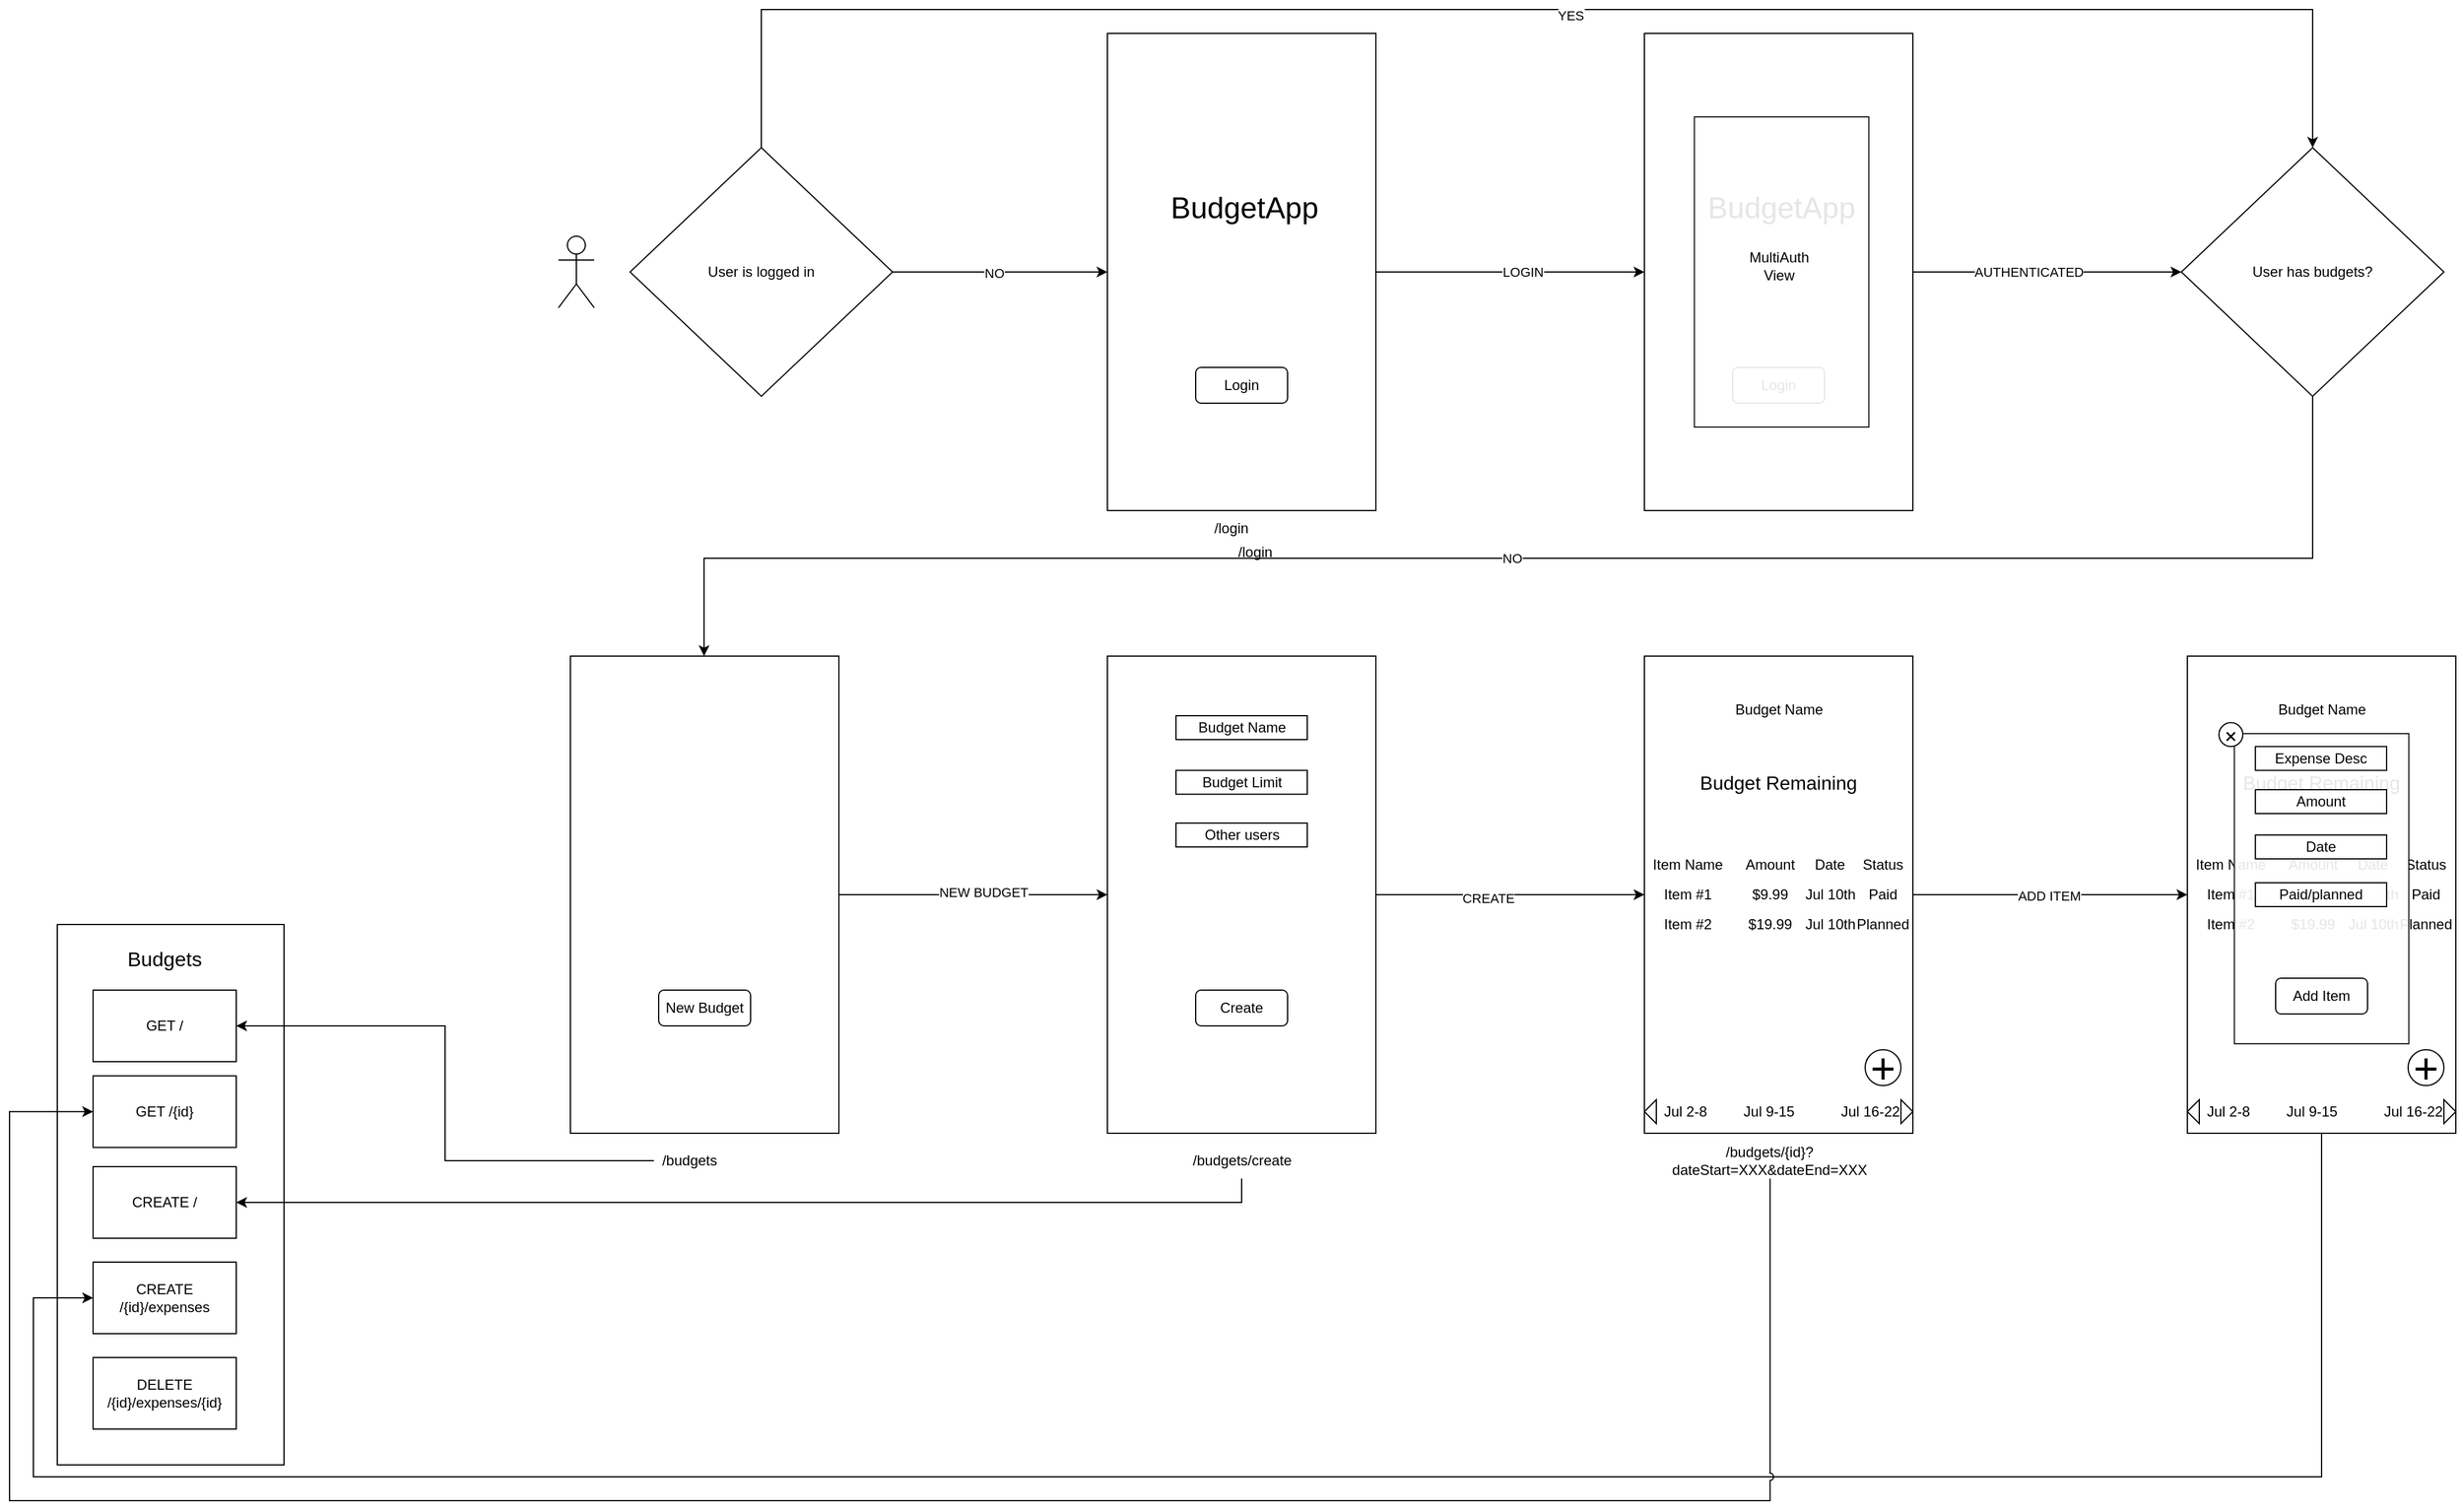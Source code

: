 <mxfile version="21.6.1" type="device">
  <diagram name="Page-1" id="-Z59i9e-ztrjzldZUQW7">
    <mxGraphModel dx="4293" dy="1405" grid="1" gridSize="10" guides="1" tooltips="1" connect="1" arrows="1" fold="1" page="1" pageScale="1" pageWidth="850" pageHeight="1100" math="0" shadow="0">
      <root>
        <mxCell id="0" />
        <mxCell id="1" parent="0" />
        <mxCell id="Y3tp3v6GFVHPs5iGzus--156" value="" style="rounded=0;whiteSpace=wrap;html=1;" vertex="1" parent="1">
          <mxGeometry x="-830" y="827" width="190" height="453" as="geometry" />
        </mxCell>
        <mxCell id="Y3tp3v6GFVHPs5iGzus--10" style="edgeStyle=orthogonalEdgeStyle;rounded=0;orthogonalLoop=1;jettySize=auto;html=1;entryX=0;entryY=0.5;entryDx=0;entryDy=0;" edge="1" parent="1" source="Y3tp3v6GFVHPs5iGzus--2" target="Y3tp3v6GFVHPs5iGzus--7">
          <mxGeometry relative="1" as="geometry" />
        </mxCell>
        <mxCell id="Y3tp3v6GFVHPs5iGzus--138" value="LOGIN" style="edgeLabel;html=1;align=center;verticalAlign=middle;resizable=0;points=[];" vertex="1" connectable="0" parent="Y3tp3v6GFVHPs5iGzus--10">
          <mxGeometry x="0.088" relative="1" as="geometry">
            <mxPoint as="offset" />
          </mxGeometry>
        </mxCell>
        <mxCell id="Y3tp3v6GFVHPs5iGzus--2" value="" style="whiteSpace=wrap;html=1;aspect=fixed;" vertex="1" parent="1">
          <mxGeometry x="50" y="80" width="225" height="400" as="geometry" />
        </mxCell>
        <mxCell id="Y3tp3v6GFVHPs5iGzus--3" value="Login" style="rounded=1;whiteSpace=wrap;html=1;" vertex="1" parent="1">
          <mxGeometry x="124" y="360" width="77" height="30" as="geometry" />
        </mxCell>
        <mxCell id="Y3tp3v6GFVHPs5iGzus--4" value="BudgetApp" style="text;html=1;strokeColor=none;fillColor=none;align=center;verticalAlign=middle;whiteSpace=wrap;rounded=0;fontSize=25;" vertex="1" parent="1">
          <mxGeometry x="100" y="190" width="130" height="70" as="geometry" />
        </mxCell>
        <mxCell id="Y3tp3v6GFVHPs5iGzus--15" style="edgeStyle=orthogonalEdgeStyle;rounded=0;orthogonalLoop=1;jettySize=auto;html=1;" edge="1" parent="1" source="Y3tp3v6GFVHPs5iGzus--24" target="Y3tp3v6GFVHPs5iGzus--14">
          <mxGeometry relative="1" as="geometry">
            <Array as="points">
              <mxPoint x="1060" y="520" />
              <mxPoint x="-288" y="520" />
            </Array>
          </mxGeometry>
        </mxCell>
        <mxCell id="Y3tp3v6GFVHPs5iGzus--140" value="NO" style="edgeLabel;html=1;align=center;verticalAlign=middle;resizable=0;points=[];" vertex="1" connectable="0" parent="Y3tp3v6GFVHPs5iGzus--15">
          <mxGeometry x="0.031" relative="1" as="geometry">
            <mxPoint as="offset" />
          </mxGeometry>
        </mxCell>
        <mxCell id="Y3tp3v6GFVHPs5iGzus--7" value="" style="whiteSpace=wrap;html=1;aspect=fixed;" vertex="1" parent="1">
          <mxGeometry x="500" y="80" width="225" height="400" as="geometry" />
        </mxCell>
        <mxCell id="Y3tp3v6GFVHPs5iGzus--8" value="Login" style="rounded=1;whiteSpace=wrap;html=1;" vertex="1" parent="1">
          <mxGeometry x="574" y="360" width="77" height="30" as="geometry" />
        </mxCell>
        <mxCell id="Y3tp3v6GFVHPs5iGzus--9" value="BudgetApp" style="text;html=1;strokeColor=none;fillColor=none;align=center;verticalAlign=middle;whiteSpace=wrap;rounded=0;fontSize=25;" vertex="1" parent="1">
          <mxGeometry x="550" y="190" width="130" height="70" as="geometry" />
        </mxCell>
        <mxCell id="Y3tp3v6GFVHPs5iGzus--11" value="" style="whiteSpace=wrap;html=1;aspect=fixed;labelBackgroundColor=#FFFFFF;opacity=90;" vertex="1" parent="1">
          <mxGeometry x="541.88" y="150" width="146.25" height="260" as="geometry" />
        </mxCell>
        <mxCell id="Y3tp3v6GFVHPs5iGzus--12" value="MultiAuth View" style="text;html=1;strokeColor=none;fillColor=none;align=center;verticalAlign=middle;whiteSpace=wrap;rounded=0;" vertex="1" parent="1">
          <mxGeometry x="582.5" y="260" width="60" height="30" as="geometry" />
        </mxCell>
        <mxCell id="Y3tp3v6GFVHPs5iGzus--19" style="edgeStyle=orthogonalEdgeStyle;rounded=0;orthogonalLoop=1;jettySize=auto;html=1;entryX=0;entryY=0.5;entryDx=0;entryDy=0;" edge="1" parent="1" source="Y3tp3v6GFVHPs5iGzus--18" target="Y3tp3v6GFVHPs5iGzus--2">
          <mxGeometry relative="1" as="geometry" />
        </mxCell>
        <mxCell id="Y3tp3v6GFVHPs5iGzus--20" value="NO" style="edgeLabel;html=1;align=center;verticalAlign=middle;resizable=0;points=[];" vertex="1" connectable="0" parent="Y3tp3v6GFVHPs5iGzus--19">
          <mxGeometry x="-0.053" y="-1" relative="1" as="geometry">
            <mxPoint as="offset" />
          </mxGeometry>
        </mxCell>
        <mxCell id="Y3tp3v6GFVHPs5iGzus--22" style="edgeStyle=orthogonalEdgeStyle;rounded=0;orthogonalLoop=1;jettySize=auto;html=1;entryX=0.5;entryY=0;entryDx=0;entryDy=0;exitX=0.5;exitY=0;exitDx=0;exitDy=0;" edge="1" parent="1" source="Y3tp3v6GFVHPs5iGzus--18" target="Y3tp3v6GFVHPs5iGzus--24">
          <mxGeometry relative="1" as="geometry">
            <mxPoint x="-235" y="-80" as="targetPoint" />
            <Array as="points">
              <mxPoint x="-240" y="60" />
              <mxPoint x="1060" y="60" />
            </Array>
          </mxGeometry>
        </mxCell>
        <mxCell id="Y3tp3v6GFVHPs5iGzus--23" value="YES" style="edgeLabel;html=1;align=center;verticalAlign=middle;resizable=0;points=[];" vertex="1" connectable="0" parent="Y3tp3v6GFVHPs5iGzus--22">
          <mxGeometry x="0.036" y="-5" relative="1" as="geometry">
            <mxPoint as="offset" />
          </mxGeometry>
        </mxCell>
        <mxCell id="Y3tp3v6GFVHPs5iGzus--18" value="User is logged in" style="rhombus;whiteSpace=wrap;html=1;" vertex="1" parent="1">
          <mxGeometry x="-350" y="175.79" width="220" height="208.42" as="geometry" />
        </mxCell>
        <mxCell id="Y3tp3v6GFVHPs5iGzus--124" style="edgeStyle=orthogonalEdgeStyle;rounded=0;orthogonalLoop=1;jettySize=auto;html=1;entryX=0;entryY=0.5;entryDx=0;entryDy=0;" edge="1" parent="1" source="Y3tp3v6GFVHPs5iGzus--25" target="Y3tp3v6GFVHPs5iGzus--101">
          <mxGeometry relative="1" as="geometry" />
        </mxCell>
        <mxCell id="Y3tp3v6GFVHPs5iGzus--137" value="ADD ITEM" style="edgeLabel;html=1;align=center;verticalAlign=middle;resizable=0;points=[];" vertex="1" connectable="0" parent="Y3tp3v6GFVHPs5iGzus--124">
          <mxGeometry x="-0.015" y="-1" relative="1" as="geometry">
            <mxPoint as="offset" />
          </mxGeometry>
        </mxCell>
        <mxCell id="Y3tp3v6GFVHPs5iGzus--25" value="" style="whiteSpace=wrap;html=1;aspect=fixed;" vertex="1" parent="1">
          <mxGeometry x="500" y="602" width="225" height="400" as="geometry" />
        </mxCell>
        <mxCell id="Y3tp3v6GFVHPs5iGzus--26" value="" style="edgeStyle=orthogonalEdgeStyle;rounded=0;orthogonalLoop=1;jettySize=auto;html=1;" edge="1" parent="1" source="Y3tp3v6GFVHPs5iGzus--7" target="Y3tp3v6GFVHPs5iGzus--24">
          <mxGeometry relative="1" as="geometry">
            <mxPoint x="725" y="280" as="sourcePoint" />
            <mxPoint x="1240" y="280" as="targetPoint" />
          </mxGeometry>
        </mxCell>
        <mxCell id="Y3tp3v6GFVHPs5iGzus--139" value="AUTHENTICATED" style="edgeLabel;html=1;align=center;verticalAlign=middle;resizable=0;points=[];" vertex="1" connectable="0" parent="Y3tp3v6GFVHPs5iGzus--26">
          <mxGeometry x="-0.14" relative="1" as="geometry">
            <mxPoint as="offset" />
          </mxGeometry>
        </mxCell>
        <mxCell id="Y3tp3v6GFVHPs5iGzus--24" value="User has budgets?" style="rhombus;whiteSpace=wrap;html=1;" vertex="1" parent="1">
          <mxGeometry x="950" y="175.79" width="220" height="208.42" as="geometry" />
        </mxCell>
        <mxCell id="Y3tp3v6GFVHPs5iGzus--27" value="" style="group" vertex="1" connectable="0" parent="1">
          <mxGeometry x="-400" y="602" width="225" height="400" as="geometry" />
        </mxCell>
        <mxCell id="Y3tp3v6GFVHPs5iGzus--14" value="" style="whiteSpace=wrap;html=1;aspect=fixed;" vertex="1" parent="Y3tp3v6GFVHPs5iGzus--27">
          <mxGeometry width="225" height="400" as="geometry" />
        </mxCell>
        <mxCell id="Y3tp3v6GFVHPs5iGzus--17" value="New Budget" style="rounded=1;whiteSpace=wrap;html=1;" vertex="1" parent="Y3tp3v6GFVHPs5iGzus--27">
          <mxGeometry x="74" y="280" width="77" height="30" as="geometry" />
        </mxCell>
        <mxCell id="Y3tp3v6GFVHPs5iGzus--40" style="edgeStyle=orthogonalEdgeStyle;rounded=0;orthogonalLoop=1;jettySize=auto;html=1;entryX=0;entryY=0.5;entryDx=0;entryDy=0;" edge="1" parent="1" source="Y3tp3v6GFVHPs5iGzus--30" target="Y3tp3v6GFVHPs5iGzus--25">
          <mxGeometry relative="1" as="geometry" />
        </mxCell>
        <mxCell id="Y3tp3v6GFVHPs5iGzus--42" value="CREATE" style="edgeLabel;html=1;align=center;verticalAlign=middle;resizable=0;points=[];" vertex="1" connectable="0" parent="Y3tp3v6GFVHPs5iGzus--40">
          <mxGeometry x="-0.163" y="-3" relative="1" as="geometry">
            <mxPoint as="offset" />
          </mxGeometry>
        </mxCell>
        <mxCell id="Y3tp3v6GFVHPs5iGzus--30" value="" style="whiteSpace=wrap;html=1;aspect=fixed;" vertex="1" parent="1">
          <mxGeometry x="50" y="602" width="225" height="400" as="geometry" />
        </mxCell>
        <mxCell id="Y3tp3v6GFVHPs5iGzus--31" value="" style="shape=umlActor;verticalLabelPosition=bottom;verticalAlign=top;html=1;outlineConnect=0;" vertex="1" parent="1">
          <mxGeometry x="-410" y="250" width="30" height="60" as="geometry" />
        </mxCell>
        <mxCell id="Y3tp3v6GFVHPs5iGzus--34" style="edgeStyle=orthogonalEdgeStyle;rounded=0;orthogonalLoop=1;jettySize=auto;html=1;entryX=0;entryY=0.5;entryDx=0;entryDy=0;" edge="1" parent="1" source="Y3tp3v6GFVHPs5iGzus--14" target="Y3tp3v6GFVHPs5iGzus--30">
          <mxGeometry relative="1" as="geometry" />
        </mxCell>
        <mxCell id="Y3tp3v6GFVHPs5iGzus--41" value="NEW BUDGET" style="edgeLabel;html=1;align=center;verticalAlign=middle;resizable=0;points=[];" vertex="1" connectable="0" parent="Y3tp3v6GFVHPs5iGzus--34">
          <mxGeometry x="0.082" y="2" relative="1" as="geometry">
            <mxPoint x="-1" as="offset" />
          </mxGeometry>
        </mxCell>
        <mxCell id="Y3tp3v6GFVHPs5iGzus--35" value="Budget Name" style="rounded=0;whiteSpace=wrap;html=1;" vertex="1" parent="1">
          <mxGeometry x="107.5" y="652" width="110" height="20" as="geometry" />
        </mxCell>
        <mxCell id="Y3tp3v6GFVHPs5iGzus--36" value="Budget Limit" style="rounded=0;whiteSpace=wrap;html=1;" vertex="1" parent="1">
          <mxGeometry x="107.5" y="697.79" width="110" height="20" as="geometry" />
        </mxCell>
        <mxCell id="Y3tp3v6GFVHPs5iGzus--37" value="Other users" style="rounded=0;whiteSpace=wrap;html=1;" vertex="1" parent="1">
          <mxGeometry x="107.5" y="742" width="110" height="20" as="geometry" />
        </mxCell>
        <mxCell id="Y3tp3v6GFVHPs5iGzus--38" value="Create" style="rounded=1;whiteSpace=wrap;html=1;" vertex="1" parent="1">
          <mxGeometry x="124" y="882" width="77" height="30" as="geometry" />
        </mxCell>
        <mxCell id="Y3tp3v6GFVHPs5iGzus--44" value="Jul 9-15" style="text;html=1;strokeColor=none;fillColor=none;align=center;verticalAlign=middle;whiteSpace=wrap;rounded=0;" vertex="1" parent="1">
          <mxGeometry x="568" y="968.88" width="72.5" height="30" as="geometry" />
        </mxCell>
        <mxCell id="Y3tp3v6GFVHPs5iGzus--49" value="Jul 2-8" style="text;html=1;strokeColor=none;fillColor=none;align=center;verticalAlign=middle;whiteSpace=wrap;rounded=0;" vertex="1" parent="1">
          <mxGeometry x="497.5" y="968.88" width="72.5" height="30" as="geometry" />
        </mxCell>
        <mxCell id="Y3tp3v6GFVHPs5iGzus--47" value="" style="triangle;whiteSpace=wrap;html=1;rotation=-180;" vertex="1" parent="1">
          <mxGeometry x="500" y="973.88" width="10" height="20" as="geometry" />
        </mxCell>
        <mxCell id="Y3tp3v6GFVHPs5iGzus--50" value="Jul 16-22" style="text;html=1;strokeColor=none;fillColor=none;align=center;verticalAlign=middle;whiteSpace=wrap;rounded=0;" vertex="1" parent="1">
          <mxGeometry x="652.5" y="968.88" width="72.5" height="30" as="geometry" />
        </mxCell>
        <mxCell id="Y3tp3v6GFVHPs5iGzus--51" value="Budget Name" style="text;html=1;strokeColor=none;fillColor=none;align=center;verticalAlign=middle;whiteSpace=wrap;rounded=0;" vertex="1" parent="1">
          <mxGeometry x="562.5" y="632" width="100" height="30" as="geometry" />
        </mxCell>
        <mxCell id="Y3tp3v6GFVHPs5iGzus--58" value="" style="triangle;whiteSpace=wrap;html=1;rotation=0;" vertex="1" parent="1">
          <mxGeometry x="715" y="973.88" width="10" height="20" as="geometry" />
        </mxCell>
        <mxCell id="Y3tp3v6GFVHPs5iGzus--59" value="Budget Remaining" style="text;html=1;strokeColor=none;fillColor=none;align=center;verticalAlign=middle;whiteSpace=wrap;rounded=0;fontSize=16;" vertex="1" parent="1">
          <mxGeometry x="541.25" y="687.13" width="142.5" height="41.32" as="geometry" />
        </mxCell>
        <mxCell id="Y3tp3v6GFVHPs5iGzus--60" value="Item Name" style="text;html=1;strokeColor=none;fillColor=none;align=center;verticalAlign=middle;whiteSpace=wrap;rounded=0;" vertex="1" parent="1">
          <mxGeometry x="505" y="762" width="63" height="30" as="geometry" />
        </mxCell>
        <mxCell id="Y3tp3v6GFVHPs5iGzus--61" value="Amount" style="text;html=1;strokeColor=none;fillColor=none;align=center;verticalAlign=middle;whiteSpace=wrap;rounded=0;" vertex="1" parent="1">
          <mxGeometry x="585" y="762" width="40.5" height="30" as="geometry" />
        </mxCell>
        <mxCell id="Y3tp3v6GFVHPs5iGzus--62" value="Date" style="text;html=1;strokeColor=none;fillColor=none;align=center;verticalAlign=middle;whiteSpace=wrap;rounded=0;" vertex="1" parent="1">
          <mxGeometry x="644" y="762" width="23" height="30" as="geometry" />
        </mxCell>
        <mxCell id="Y3tp3v6GFVHPs5iGzus--63" value="Status" style="text;html=1;strokeColor=none;fillColor=none;align=center;verticalAlign=middle;whiteSpace=wrap;rounded=0;" vertex="1" parent="1">
          <mxGeometry x="685" y="762" width="30" height="30" as="geometry" />
        </mxCell>
        <mxCell id="Y3tp3v6GFVHPs5iGzus--67" value="Item #1" style="text;html=1;strokeColor=none;fillColor=none;align=center;verticalAlign=middle;whiteSpace=wrap;rounded=0;" vertex="1" parent="1">
          <mxGeometry x="505" y="787" width="63" height="30" as="geometry" />
        </mxCell>
        <mxCell id="Y3tp3v6GFVHPs5iGzus--68" value="$9.99" style="text;html=1;strokeColor=none;fillColor=none;align=center;verticalAlign=middle;whiteSpace=wrap;rounded=0;" vertex="1" parent="1">
          <mxGeometry x="585" y="787" width="40.5" height="30" as="geometry" />
        </mxCell>
        <mxCell id="Y3tp3v6GFVHPs5iGzus--69" value="Jul 10th" style="text;html=1;strokeColor=none;fillColor=none;align=center;verticalAlign=middle;whiteSpace=wrap;rounded=0;" vertex="1" parent="1">
          <mxGeometry x="629.5" y="787" width="52" height="30" as="geometry" />
        </mxCell>
        <mxCell id="Y3tp3v6GFVHPs5iGzus--70" value="Paid" style="text;html=1;strokeColor=none;fillColor=none;align=center;verticalAlign=middle;whiteSpace=wrap;rounded=0;" vertex="1" parent="1">
          <mxGeometry x="685" y="787" width="30" height="30" as="geometry" />
        </mxCell>
        <mxCell id="Y3tp3v6GFVHPs5iGzus--71" value="Item #2" style="text;html=1;strokeColor=none;fillColor=none;align=center;verticalAlign=middle;whiteSpace=wrap;rounded=0;" vertex="1" parent="1">
          <mxGeometry x="505" y="812" width="63" height="30" as="geometry" />
        </mxCell>
        <mxCell id="Y3tp3v6GFVHPs5iGzus--72" value="$19.99" style="text;html=1;strokeColor=none;fillColor=none;align=center;verticalAlign=middle;whiteSpace=wrap;rounded=0;" vertex="1" parent="1">
          <mxGeometry x="585" y="812" width="40.5" height="30" as="geometry" />
        </mxCell>
        <mxCell id="Y3tp3v6GFVHPs5iGzus--73" value="Jul 10th" style="text;html=1;strokeColor=none;fillColor=none;align=center;verticalAlign=middle;whiteSpace=wrap;rounded=0;" vertex="1" parent="1">
          <mxGeometry x="629.5" y="812" width="52" height="30" as="geometry" />
        </mxCell>
        <mxCell id="Y3tp3v6GFVHPs5iGzus--74" value="Planned" style="text;html=1;strokeColor=none;fillColor=none;align=center;verticalAlign=middle;whiteSpace=wrap;rounded=0;" vertex="1" parent="1">
          <mxGeometry x="685" y="812" width="30" height="30" as="geometry" />
        </mxCell>
        <mxCell id="Y3tp3v6GFVHPs5iGzus--77" value="" style="group" vertex="1" connectable="0" parent="1">
          <mxGeometry x="670" y="932" width="60" height="30" as="geometry" />
        </mxCell>
        <mxCell id="Y3tp3v6GFVHPs5iGzus--76" value="" style="ellipse;whiteSpace=wrap;html=1;aspect=fixed;" vertex="1" parent="Y3tp3v6GFVHPs5iGzus--77">
          <mxGeometry x="15" width="30" height="30" as="geometry" />
        </mxCell>
        <mxCell id="Y3tp3v6GFVHPs5iGzus--75" value="+" style="text;html=1;strokeColor=none;fillColor=none;align=center;verticalAlign=middle;whiteSpace=wrap;rounded=0;fontSize=36;" vertex="1" parent="Y3tp3v6GFVHPs5iGzus--77">
          <mxGeometry width="60" height="30" as="geometry" />
        </mxCell>
        <mxCell id="Y3tp3v6GFVHPs5iGzus--165" style="edgeStyle=orthogonalEdgeStyle;rounded=0;orthogonalLoop=1;jettySize=auto;html=1;entryX=0;entryY=0.5;entryDx=0;entryDy=0;jumpStyle=arc;" edge="1" parent="1" source="Y3tp3v6GFVHPs5iGzus--101" target="Y3tp3v6GFVHPs5iGzus--162">
          <mxGeometry relative="1" as="geometry">
            <Array as="points">
              <mxPoint x="1068" y="1290" />
              <mxPoint x="-850" y="1290" />
              <mxPoint x="-850" y="1140" />
            </Array>
          </mxGeometry>
        </mxCell>
        <mxCell id="Y3tp3v6GFVHPs5iGzus--101" value="" style="whiteSpace=wrap;html=1;aspect=fixed;" vertex="1" parent="1">
          <mxGeometry x="955" y="602" width="225" height="400" as="geometry" />
        </mxCell>
        <mxCell id="Y3tp3v6GFVHPs5iGzus--102" value="Jul 9-15" style="text;html=1;strokeColor=none;fillColor=none;align=center;verticalAlign=middle;whiteSpace=wrap;rounded=0;" vertex="1" parent="1">
          <mxGeometry x="1023" y="968.88" width="72.5" height="30" as="geometry" />
        </mxCell>
        <mxCell id="Y3tp3v6GFVHPs5iGzus--103" value="Jul 2-8" style="text;html=1;strokeColor=none;fillColor=none;align=center;verticalAlign=middle;whiteSpace=wrap;rounded=0;" vertex="1" parent="1">
          <mxGeometry x="952.5" y="968.88" width="72.5" height="30" as="geometry" />
        </mxCell>
        <mxCell id="Y3tp3v6GFVHPs5iGzus--104" value="" style="triangle;whiteSpace=wrap;html=1;rotation=-180;" vertex="1" parent="1">
          <mxGeometry x="955" y="973.88" width="10" height="20" as="geometry" />
        </mxCell>
        <mxCell id="Y3tp3v6GFVHPs5iGzus--105" value="Jul 16-22" style="text;html=1;strokeColor=none;fillColor=none;align=center;verticalAlign=middle;whiteSpace=wrap;rounded=0;" vertex="1" parent="1">
          <mxGeometry x="1107.5" y="968.88" width="72.5" height="30" as="geometry" />
        </mxCell>
        <mxCell id="Y3tp3v6GFVHPs5iGzus--106" value="Budget Name" style="text;html=1;strokeColor=none;fillColor=none;align=center;verticalAlign=middle;whiteSpace=wrap;rounded=0;" vertex="1" parent="1">
          <mxGeometry x="1017.5" y="632" width="100" height="30" as="geometry" />
        </mxCell>
        <mxCell id="Y3tp3v6GFVHPs5iGzus--107" value="" style="triangle;whiteSpace=wrap;html=1;rotation=0;" vertex="1" parent="1">
          <mxGeometry x="1170" y="973.88" width="10" height="20" as="geometry" />
        </mxCell>
        <mxCell id="Y3tp3v6GFVHPs5iGzus--108" value="Budget Remaining" style="text;html=1;strokeColor=none;fillColor=none;align=center;verticalAlign=middle;whiteSpace=wrap;rounded=0;fontSize=16;" vertex="1" parent="1">
          <mxGeometry x="996.25" y="687.13" width="142.5" height="41.32" as="geometry" />
        </mxCell>
        <mxCell id="Y3tp3v6GFVHPs5iGzus--109" value="Item Name" style="text;html=1;strokeColor=none;fillColor=none;align=center;verticalAlign=middle;whiteSpace=wrap;rounded=0;" vertex="1" parent="1">
          <mxGeometry x="960" y="762" width="63" height="30" as="geometry" />
        </mxCell>
        <mxCell id="Y3tp3v6GFVHPs5iGzus--110" value="Amount" style="text;html=1;strokeColor=none;fillColor=none;align=center;verticalAlign=middle;whiteSpace=wrap;rounded=0;" vertex="1" parent="1">
          <mxGeometry x="1040" y="762" width="40.5" height="30" as="geometry" />
        </mxCell>
        <mxCell id="Y3tp3v6GFVHPs5iGzus--111" value="Date" style="text;html=1;strokeColor=none;fillColor=none;align=center;verticalAlign=middle;whiteSpace=wrap;rounded=0;" vertex="1" parent="1">
          <mxGeometry x="1099" y="762" width="23" height="30" as="geometry" />
        </mxCell>
        <mxCell id="Y3tp3v6GFVHPs5iGzus--112" value="Status" style="text;html=1;strokeColor=none;fillColor=none;align=center;verticalAlign=middle;whiteSpace=wrap;rounded=0;" vertex="1" parent="1">
          <mxGeometry x="1140" y="762" width="30" height="30" as="geometry" />
        </mxCell>
        <mxCell id="Y3tp3v6GFVHPs5iGzus--113" value="Item #1" style="text;html=1;strokeColor=none;fillColor=none;align=center;verticalAlign=middle;whiteSpace=wrap;rounded=0;" vertex="1" parent="1">
          <mxGeometry x="960" y="787" width="63" height="30" as="geometry" />
        </mxCell>
        <mxCell id="Y3tp3v6GFVHPs5iGzus--114" value="$9.99" style="text;html=1;strokeColor=none;fillColor=none;align=center;verticalAlign=middle;whiteSpace=wrap;rounded=0;" vertex="1" parent="1">
          <mxGeometry x="1040" y="787" width="40.5" height="30" as="geometry" />
        </mxCell>
        <mxCell id="Y3tp3v6GFVHPs5iGzus--115" value="Jul 10th" style="text;html=1;strokeColor=none;fillColor=none;align=center;verticalAlign=middle;whiteSpace=wrap;rounded=0;" vertex="1" parent="1">
          <mxGeometry x="1084.5" y="787" width="52" height="30" as="geometry" />
        </mxCell>
        <mxCell id="Y3tp3v6GFVHPs5iGzus--116" value="Paid" style="text;html=1;strokeColor=none;fillColor=none;align=center;verticalAlign=middle;whiteSpace=wrap;rounded=0;" vertex="1" parent="1">
          <mxGeometry x="1140" y="787" width="30" height="30" as="geometry" />
        </mxCell>
        <mxCell id="Y3tp3v6GFVHPs5iGzus--117" value="Item #2" style="text;html=1;strokeColor=none;fillColor=none;align=center;verticalAlign=middle;whiteSpace=wrap;rounded=0;" vertex="1" parent="1">
          <mxGeometry x="960" y="812" width="63" height="30" as="geometry" />
        </mxCell>
        <mxCell id="Y3tp3v6GFVHPs5iGzus--118" value="$19.99" style="text;html=1;strokeColor=none;fillColor=none;align=center;verticalAlign=middle;whiteSpace=wrap;rounded=0;" vertex="1" parent="1">
          <mxGeometry x="1040" y="812" width="40.5" height="30" as="geometry" />
        </mxCell>
        <mxCell id="Y3tp3v6GFVHPs5iGzus--119" value="Jul 10th" style="text;html=1;strokeColor=none;fillColor=none;align=center;verticalAlign=middle;whiteSpace=wrap;rounded=0;" vertex="1" parent="1">
          <mxGeometry x="1084.5" y="812" width="52" height="30" as="geometry" />
        </mxCell>
        <mxCell id="Y3tp3v6GFVHPs5iGzus--120" value="Planned" style="text;html=1;strokeColor=none;fillColor=none;align=center;verticalAlign=middle;whiteSpace=wrap;rounded=0;" vertex="1" parent="1">
          <mxGeometry x="1140" y="812" width="30" height="30" as="geometry" />
        </mxCell>
        <mxCell id="Y3tp3v6GFVHPs5iGzus--121" value="" style="group" vertex="1" connectable="0" parent="1">
          <mxGeometry x="1125" y="932" width="60" height="30" as="geometry" />
        </mxCell>
        <mxCell id="Y3tp3v6GFVHPs5iGzus--122" value="" style="ellipse;whiteSpace=wrap;html=1;aspect=fixed;" vertex="1" parent="Y3tp3v6GFVHPs5iGzus--121">
          <mxGeometry x="15" width="30" height="30" as="geometry" />
        </mxCell>
        <mxCell id="Y3tp3v6GFVHPs5iGzus--123" value="+" style="text;html=1;strokeColor=none;fillColor=none;align=center;verticalAlign=middle;whiteSpace=wrap;rounded=0;fontSize=36;" vertex="1" parent="Y3tp3v6GFVHPs5iGzus--121">
          <mxGeometry width="60" height="30" as="geometry" />
        </mxCell>
        <mxCell id="Y3tp3v6GFVHPs5iGzus--125" value="" style="whiteSpace=wrap;html=1;aspect=fixed;labelBackgroundColor=#FFFFFF;opacity=90;" vertex="1" parent="1">
          <mxGeometry x="994.38" y="667" width="146.25" height="260" as="geometry" />
        </mxCell>
        <mxCell id="Y3tp3v6GFVHPs5iGzus--126" value="Expense Desc" style="rounded=0;whiteSpace=wrap;html=1;" vertex="1" parent="1">
          <mxGeometry x="1012" y="677.79" width="110" height="20" as="geometry" />
        </mxCell>
        <mxCell id="Y3tp3v6GFVHPs5iGzus--128" value="Amount" style="rounded=0;whiteSpace=wrap;html=1;" vertex="1" parent="1">
          <mxGeometry x="1012" y="714" width="110" height="20" as="geometry" />
        </mxCell>
        <mxCell id="Y3tp3v6GFVHPs5iGzus--129" value="Date" style="rounded=0;whiteSpace=wrap;html=1;" vertex="1" parent="1">
          <mxGeometry x="1012" y="752" width="110" height="20" as="geometry" />
        </mxCell>
        <mxCell id="Y3tp3v6GFVHPs5iGzus--130" value="Paid/planned" style="rounded=0;whiteSpace=wrap;html=1;" vertex="1" parent="1">
          <mxGeometry x="1012" y="792" width="110" height="20" as="geometry" />
        </mxCell>
        <mxCell id="Y3tp3v6GFVHPs5iGzus--132" value="Add Item" style="rounded=1;whiteSpace=wrap;html=1;" vertex="1" parent="1">
          <mxGeometry x="1029" y="872" width="77" height="30" as="geometry" />
        </mxCell>
        <mxCell id="Y3tp3v6GFVHPs5iGzus--134" value="" style="ellipse;whiteSpace=wrap;html=1;aspect=fixed;rotation=45;" vertex="1" parent="1">
          <mxGeometry x="981.5" y="657.79" width="20" height="20" as="geometry" />
        </mxCell>
        <mxCell id="Y3tp3v6GFVHPs5iGzus--135" value="&lt;font style=&quot;font-size: 20px;&quot;&gt;+&lt;/font&gt;" style="text;html=1;strokeColor=none;fillColor=none;align=center;verticalAlign=middle;whiteSpace=wrap;rounded=0;fontSize=36;rotation=45;" vertex="1" parent="1">
          <mxGeometry x="966" y="650" width="60" height="30" as="geometry" />
        </mxCell>
        <mxCell id="Y3tp3v6GFVHPs5iGzus--141" value="/login" style="text;html=1;strokeColor=none;fillColor=none;align=center;verticalAlign=middle;whiteSpace=wrap;rounded=0;" vertex="1" parent="1">
          <mxGeometry x="124" y="480" width="60" height="30" as="geometry" />
        </mxCell>
        <mxCell id="Y3tp3v6GFVHPs5iGzus--152" style="edgeStyle=orthogonalEdgeStyle;rounded=0;orthogonalLoop=1;jettySize=auto;html=1;entryX=1;entryY=0.5;entryDx=0;entryDy=0;" edge="1" parent="1" source="Y3tp3v6GFVHPs5iGzus--145" target="Y3tp3v6GFVHPs5iGzus--151">
          <mxGeometry relative="1" as="geometry" />
        </mxCell>
        <mxCell id="Y3tp3v6GFVHPs5iGzus--145" value="/budgets" style="text;html=1;strokeColor=none;fillColor=none;align=center;verticalAlign=middle;whiteSpace=wrap;rounded=0;" vertex="1" parent="1">
          <mxGeometry x="-330" y="1010" width="60" height="30" as="geometry" />
        </mxCell>
        <mxCell id="Y3tp3v6GFVHPs5iGzus--147" value="/login" style="text;html=1;strokeColor=none;fillColor=none;align=center;verticalAlign=middle;whiteSpace=wrap;rounded=0;" vertex="1" parent="1">
          <mxGeometry x="144" y="500" width="60" height="30" as="geometry" />
        </mxCell>
        <mxCell id="Y3tp3v6GFVHPs5iGzus--158" style="edgeStyle=orthogonalEdgeStyle;rounded=0;orthogonalLoop=1;jettySize=auto;html=1;entryX=1;entryY=0.5;entryDx=0;entryDy=0;" edge="1" parent="1" source="Y3tp3v6GFVHPs5iGzus--148" target="Y3tp3v6GFVHPs5iGzus--153">
          <mxGeometry relative="1" as="geometry">
            <Array as="points">
              <mxPoint x="162" y="1060" />
            </Array>
          </mxGeometry>
        </mxCell>
        <mxCell id="Y3tp3v6GFVHPs5iGzus--148" value="/budgets/create" style="text;html=1;strokeColor=none;fillColor=none;align=center;verticalAlign=middle;whiteSpace=wrap;rounded=0;" vertex="1" parent="1">
          <mxGeometry x="132.5" y="1010" width="60" height="30" as="geometry" />
        </mxCell>
        <mxCell id="Y3tp3v6GFVHPs5iGzus--159" style="edgeStyle=orthogonalEdgeStyle;rounded=0;orthogonalLoop=1;jettySize=auto;html=1;entryX=0;entryY=0.5;entryDx=0;entryDy=0;jumpStyle=arc;" edge="1" parent="1" source="Y3tp3v6GFVHPs5iGzus--149" target="Y3tp3v6GFVHPs5iGzus--157">
          <mxGeometry relative="1" as="geometry">
            <Array as="points">
              <mxPoint x="605" y="1310" />
              <mxPoint x="-870" y="1310" />
              <mxPoint x="-870" y="984" />
            </Array>
          </mxGeometry>
        </mxCell>
        <mxCell id="Y3tp3v6GFVHPs5iGzus--149" value="/budgets/{id}?dateStart=XXX&amp;amp;dateEnd=XXX" style="text;html=1;strokeColor=none;fillColor=none;align=center;verticalAlign=middle;whiteSpace=wrap;rounded=0;" vertex="1" parent="1">
          <mxGeometry x="575.25" y="1010" width="60" height="30" as="geometry" />
        </mxCell>
        <mxCell id="Y3tp3v6GFVHPs5iGzus--151" value="GET /" style="rounded=0;whiteSpace=wrap;html=1;" vertex="1" parent="1">
          <mxGeometry x="-800" y="882" width="120" height="60" as="geometry" />
        </mxCell>
        <mxCell id="Y3tp3v6GFVHPs5iGzus--153" value="CREATE /" style="rounded=0;whiteSpace=wrap;html=1;" vertex="1" parent="1">
          <mxGeometry x="-800" y="1030" width="120" height="60" as="geometry" />
        </mxCell>
        <mxCell id="Y3tp3v6GFVHPs5iGzus--155" value="Budgets" style="text;html=1;strokeColor=none;fillColor=none;align=center;verticalAlign=middle;whiteSpace=wrap;rounded=0;fontSize=17;" vertex="1" parent="1">
          <mxGeometry x="-770" y="842" width="60" height="30" as="geometry" />
        </mxCell>
        <mxCell id="Y3tp3v6GFVHPs5iGzus--157" value="GET /{id}" style="rounded=0;whiteSpace=wrap;html=1;" vertex="1" parent="1">
          <mxGeometry x="-800" y="953.88" width="120" height="60" as="geometry" />
        </mxCell>
        <mxCell id="Y3tp3v6GFVHPs5iGzus--162" value="CREATE /{id}/expenses" style="rounded=0;whiteSpace=wrap;html=1;" vertex="1" parent="1">
          <mxGeometry x="-800" y="1110" width="120" height="60" as="geometry" />
        </mxCell>
        <mxCell id="Y3tp3v6GFVHPs5iGzus--163" value="DELETE /{id}/expenses/{id}" style="rounded=0;whiteSpace=wrap;html=1;" vertex="1" parent="1">
          <mxGeometry x="-800" y="1190" width="120" height="60" as="geometry" />
        </mxCell>
      </root>
    </mxGraphModel>
  </diagram>
</mxfile>
